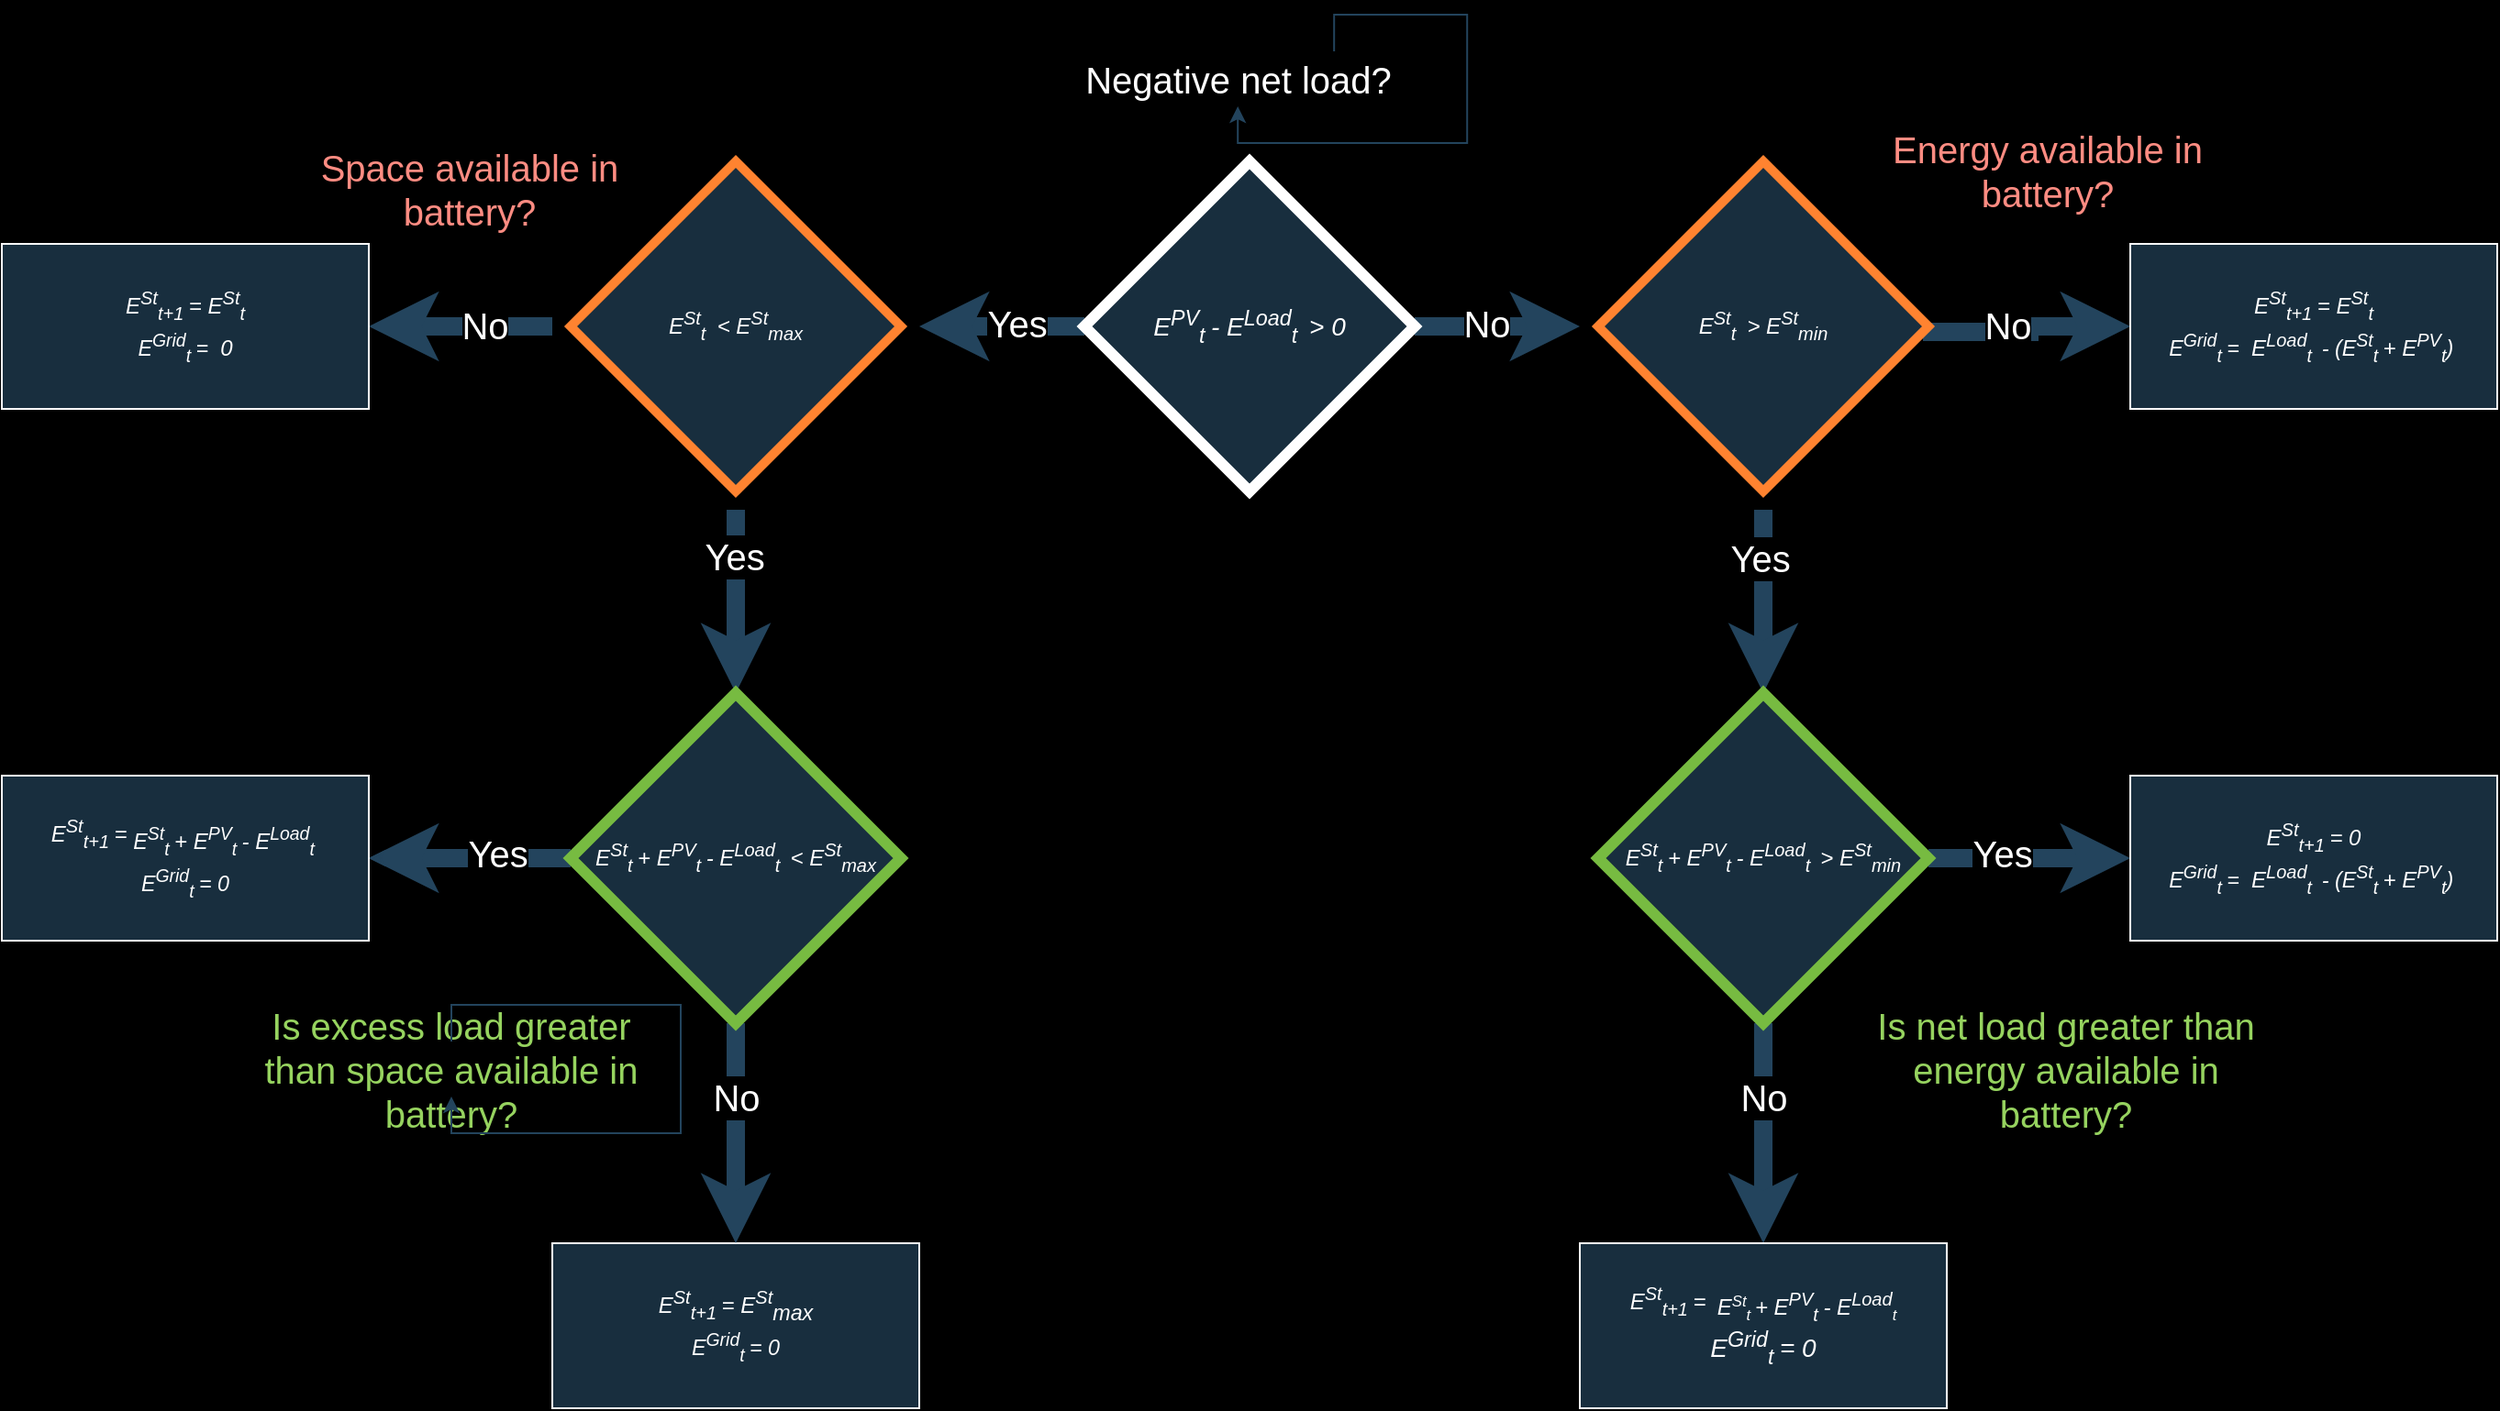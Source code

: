 <mxfile version="21.6.5" type="github">
  <diagram name="Page-1" id="HNknkX7AArUWihxTNY1w">
    <mxGraphModel dx="2261" dy="832" grid="1" gridSize="10" guides="1" tooltips="1" connect="1" arrows="1" fold="1" page="1" pageScale="1" pageWidth="827" pageHeight="1169" background="#000000" math="0" shadow="0">
      <root>
        <mxCell id="0" />
        <mxCell id="1" parent="0" />
        <mxCell id="2dAe46BwtuLTPcBG57BH-10" style="edgeStyle=orthogonalEdgeStyle;rounded=0;orthogonalLoop=1;jettySize=auto;html=1;fontStyle=2;labelBackgroundColor=none;fontColor=default;strokeColor=#23445D;strokeWidth=10;" parent="1" source="2dAe46BwtuLTPcBG57BH-7" target="2dAe46BwtuLTPcBG57BH-9" edge="1">
          <mxGeometry relative="1" as="geometry" />
        </mxCell>
        <mxCell id="yjgdQEFUr55mVdJYSKla-2" value="Yes" style="edgeLabel;html=1;align=center;verticalAlign=middle;resizable=0;points=[];fontColor=#FFFFFF;fontSize=20;labelBackgroundColor=#000000;" vertex="1" connectable="0" parent="2dAe46BwtuLTPcBG57BH-10">
          <mxGeometry x="-0.167" y="-2" relative="1" as="geometry">
            <mxPoint as="offset" />
          </mxGeometry>
        </mxCell>
        <mxCell id="2dAe46BwtuLTPcBG57BH-13" style="edgeStyle=orthogonalEdgeStyle;rounded=0;orthogonalLoop=1;jettySize=auto;html=1;fontStyle=2;labelBackgroundColor=none;fontColor=default;strokeColor=#23445D;strokeWidth=10;" parent="1" source="2dAe46BwtuLTPcBG57BH-7" target="2dAe46BwtuLTPcBG57BH-12" edge="1">
          <mxGeometry relative="1" as="geometry" />
        </mxCell>
        <mxCell id="yjgdQEFUr55mVdJYSKla-1" value="No" style="edgeLabel;html=1;align=center;verticalAlign=middle;resizable=0;points=[];fontColor=#FFFFFF;fontSize=20;labelBackgroundColor=#000000;" vertex="1" connectable="0" parent="2dAe46BwtuLTPcBG57BH-13">
          <mxGeometry x="-0.14" y="2" relative="1" as="geometry">
            <mxPoint as="offset" />
          </mxGeometry>
        </mxCell>
        <mxCell id="2dAe46BwtuLTPcBG57BH-7" value="&lt;font style=&quot;font-size: 14px;&quot;&gt;E&lt;sup style=&quot;border-color: var(--border-color);&quot;&gt;PV&lt;/sup&gt;&lt;sub style=&quot;border-color: var(--border-color);&quot;&gt;t &lt;/sub&gt;&lt;span style=&quot;border-color: var(--border-color);&quot;&gt;-&amp;nbsp;&lt;/span&gt;E&lt;span style=&quot;border-color: var(--border-color);&quot;&gt;&lt;sup&gt;Load&lt;/sup&gt;&lt;/span&gt;&lt;sub style=&quot;border-color: var(--border-color);&quot;&gt;t &amp;nbsp;&lt;/sub&gt;&lt;span style=&quot;border-color: var(--border-color);&quot;&gt;&amp;gt; 0&lt;/span&gt;&lt;/font&gt;" style="rhombus;whiteSpace=wrap;html=1;fontStyle=2;labelBackgroundColor=none;fillColor=#182E3E;strokeColor=#FFFFFF;fontColor=#FFFFFF;strokeWidth=6;" parent="1" vertex="1">
          <mxGeometry x="330" y="210" width="180" height="180" as="geometry" />
        </mxCell>
        <mxCell id="2dAe46BwtuLTPcBG57BH-16" style="edgeStyle=orthogonalEdgeStyle;rounded=0;orthogonalLoop=1;jettySize=auto;html=1;entryX=0.5;entryY=0;entryDx=0;entryDy=0;fontStyle=2;labelBackgroundColor=none;fontColor=default;strokeColor=#23445D;strokeWidth=10;" parent="1" source="2dAe46BwtuLTPcBG57BH-9" target="2dAe46BwtuLTPcBG57BH-26" edge="1">
          <mxGeometry relative="1" as="geometry">
            <mxPoint x="133.59" y="545" as="targetPoint" />
          </mxGeometry>
        </mxCell>
        <mxCell id="yjgdQEFUr55mVdJYSKla-25" style="edgeStyle=orthogonalEdgeStyle;rounded=0;orthogonalLoop=1;jettySize=auto;html=1;entryX=1;entryY=0.5;entryDx=0;entryDy=0;strokeColor=#23445D;strokeWidth=10;" edge="1" parent="1" source="2dAe46BwtuLTPcBG57BH-9" target="yjgdQEFUr55mVdJYSKla-24">
          <mxGeometry relative="1" as="geometry" />
        </mxCell>
        <mxCell id="2dAe46BwtuLTPcBG57BH-9" value="E&lt;sup style=&quot;border-color: var(--border-color);&quot;&gt;St&lt;/sup&gt;&lt;sub style=&quot;border-color: var(--border-color);&quot;&gt;t &lt;/sub&gt;&amp;nbsp;&amp;lt; E&lt;sup style=&quot;border-color: var(--border-color);&quot;&gt;St&lt;/sup&gt;&lt;sub style=&quot;border-color: var(--border-color);&quot;&gt;max&lt;/sub&gt;" style="rhombus;whiteSpace=wrap;html=1;fontStyle=2;labelBackgroundColor=none;fillColor=#182E3E;strokeColor=#FF8330;fontColor=#FFFFFF;perimeterSpacing=10;strokeWidth=5;" parent="1" vertex="1">
          <mxGeometry x="50" y="210" width="180" height="180" as="geometry" />
        </mxCell>
        <mxCell id="2dAe46BwtuLTPcBG57BH-39" style="edgeStyle=orthogonalEdgeStyle;rounded=0;orthogonalLoop=1;jettySize=auto;html=1;entryX=0.5;entryY=0;entryDx=0;entryDy=0;labelBackgroundColor=none;fontColor=default;strokeColor=#23445D;strokeWidth=10;" parent="1" source="2dAe46BwtuLTPcBG57BH-12" target="2dAe46BwtuLTPcBG57BH-22" edge="1">
          <mxGeometry relative="1" as="geometry" />
        </mxCell>
        <mxCell id="yjgdQEFUr55mVdJYSKla-22" style="edgeStyle=orthogonalEdgeStyle;rounded=0;orthogonalLoop=1;jettySize=auto;html=1;strokeColor=#23445D;strokeWidth=10;exitX=0.935;exitY=0.515;exitDx=0;exitDy=0;exitPerimeter=0;entryX=0;entryY=0.5;entryDx=0;entryDy=0;" edge="1" parent="1" source="2dAe46BwtuLTPcBG57BH-12" target="yjgdQEFUr55mVdJYSKla-21">
          <mxGeometry relative="1" as="geometry">
            <mxPoint x="890" y="300" as="targetPoint" />
          </mxGeometry>
        </mxCell>
        <mxCell id="2dAe46BwtuLTPcBG57BH-12" value="E&lt;sup style=&quot;border-color: var(--border-color);&quot;&gt;St&lt;/sup&gt;&lt;sub style=&quot;border-color: var(--border-color);&quot;&gt;t&amp;nbsp;&lt;/sub&gt;&amp;nbsp;&amp;gt; E&lt;sup style=&quot;border-color: var(--border-color);&quot;&gt;St&lt;/sup&gt;&lt;sub style=&quot;border-color: var(--border-color);&quot;&gt;min&lt;/sub&gt;" style="rhombus;whiteSpace=wrap;html=1;fontStyle=2;labelBackgroundColor=none;fillColor=#182E3E;strokeColor=#FF8330;fontColor=#FFFFFF;perimeterSpacing=10;strokeWidth=5;" parent="1" vertex="1">
          <mxGeometry x="610" y="210" width="180" height="180" as="geometry" />
        </mxCell>
        <mxCell id="2dAe46BwtuLTPcBG57BH-42" style="edgeStyle=orthogonalEdgeStyle;rounded=0;orthogonalLoop=1;jettySize=auto;html=1;entryX=0.5;entryY=0;entryDx=0;entryDy=0;labelBackgroundColor=none;fontColor=default;strokeColor=#23445D;strokeWidth=10;" parent="1" source="2dAe46BwtuLTPcBG57BH-22" target="2dAe46BwtuLTPcBG57BH-41" edge="1">
          <mxGeometry relative="1" as="geometry" />
        </mxCell>
        <mxCell id="yjgdQEFUr55mVdJYSKla-11" style="edgeStyle=orthogonalEdgeStyle;rounded=0;orthogonalLoop=1;jettySize=auto;html=1;entryX=0;entryY=0.5;entryDx=0;entryDy=0;strokeColor=#23445D;strokeWidth=10;" edge="1" parent="1" source="2dAe46BwtuLTPcBG57BH-22" target="2dAe46BwtuLTPcBG57BH-45">
          <mxGeometry relative="1" as="geometry" />
        </mxCell>
        <mxCell id="2dAe46BwtuLTPcBG57BH-22" value="&lt;font style=&quot;font-size: 12px;&quot;&gt;E&lt;sup style=&quot;border-color: var(--border-color);&quot;&gt;St&lt;/sup&gt;&lt;sub style=&quot;border-color: var(--border-color);&quot;&gt;t &lt;/sub&gt;&lt;span style=&quot;border-color: var(--border-color);&quot;&gt;+ E&lt;sup style=&quot;border-color: var(--border-color);&quot;&gt;PV&lt;/sup&gt;&lt;sub style=&quot;border-color: var(--border-color);&quot;&gt;t &lt;/sub&gt;-&amp;nbsp;&lt;/span&gt;E&lt;span style=&quot;border-color: var(--border-color);&quot;&gt;&lt;sup&gt;Load&lt;/sup&gt;&lt;/span&gt;&lt;sub style=&quot;border-color: var(--border-color);&quot;&gt;t &amp;nbsp;&lt;/sub&gt;&lt;span style=&quot;border-color: var(--border-color);&quot;&gt;&amp;gt;&amp;nbsp;&lt;/span&gt;&lt;/font&gt;E&lt;sup style=&quot;border-color: var(--border-color);&quot;&gt;St&lt;/sup&gt;&lt;sub style=&quot;border-color: var(--border-color);&quot;&gt;min&lt;/sub&gt;" style="rhombus;whiteSpace=wrap;html=1;fontStyle=2;labelBackgroundColor=none;fillColor=#182E3E;strokeColor=#77bb41;fontColor=#FFFFFF;strokeWidth=6;" parent="1" vertex="1">
          <mxGeometry x="610" y="500" width="180" height="180" as="geometry" />
        </mxCell>
        <mxCell id="2dAe46BwtuLTPcBG57BH-29" value="" style="edgeStyle=orthogonalEdgeStyle;rounded=0;orthogonalLoop=1;jettySize=auto;html=1;fontStyle=2;labelBackgroundColor=none;fontColor=default;strokeColor=#23445D;" parent="1" source="2dAe46BwtuLTPcBG57BH-24" target="2dAe46BwtuLTPcBG57BH-26" edge="1">
          <mxGeometry relative="1" as="geometry" />
        </mxCell>
        <mxCell id="yjgdQEFUr55mVdJYSKla-10" value="" style="edgeStyle=orthogonalEdgeStyle;rounded=0;orthogonalLoop=1;jettySize=auto;html=1;strokeColor=#23445D;" edge="1" parent="1" source="2dAe46BwtuLTPcBG57BH-24" target="2dAe46BwtuLTPcBG57BH-26">
          <mxGeometry relative="1" as="geometry" />
        </mxCell>
        <mxCell id="2dAe46BwtuLTPcBG57BH-24" value="&lt;span&gt;E&lt;sup style=&quot;border-color: var(--border-color);&quot;&gt;St&lt;/sup&gt;&lt;sub style=&quot;border-color: var(--border-color);&quot;&gt;t+1 &lt;/sub&gt;&lt;span style=&quot;border-color: var(--border-color);&quot;&gt;=&amp;nbsp;&lt;/span&gt;E&lt;sup style=&quot;border-color: var(--border-color);&quot;&gt;St&lt;/sup&gt;&lt;/span&gt;&lt;span style=&quot;border-color: var(--border-color); font-size: 14px;&quot;&gt;&lt;sub style=&quot;border-color: var(--border-color);&quot;&gt;&lt;span&gt;max&lt;br&gt;E&lt;sup style=&quot;border-color: var(--border-color);&quot;&gt;Grid&lt;/sup&gt;&lt;sub style=&quot;border-color: var(--border-color);&quot;&gt;t &lt;/sub&gt;= 0&lt;/span&gt;&lt;br&gt;&lt;/sub&gt;&lt;/span&gt;" style="rounded=0;whiteSpace=wrap;html=1;fontStyle=2;labelBackgroundColor=none;fillColor=#182E3E;strokeColor=#FFFFFF;fontColor=#FFFFFF;" parent="1" vertex="1">
          <mxGeometry x="40" y="800" width="200" height="90" as="geometry" />
        </mxCell>
        <mxCell id="2dAe46BwtuLTPcBG57BH-28" style="edgeStyle=orthogonalEdgeStyle;rounded=0;orthogonalLoop=1;jettySize=auto;html=1;fontStyle=2;labelBackgroundColor=none;fontColor=default;strokeColor=#23445D;strokeWidth=10;entryX=0.5;entryY=0;entryDx=0;entryDy=0;" parent="1" source="2dAe46BwtuLTPcBG57BH-26" edge="1" target="2dAe46BwtuLTPcBG57BH-24">
          <mxGeometry relative="1" as="geometry">
            <mxPoint x="134" y="790" as="targetPoint" />
          </mxGeometry>
        </mxCell>
        <mxCell id="2dAe46BwtuLTPcBG57BH-32" style="edgeStyle=orthogonalEdgeStyle;rounded=0;orthogonalLoop=1;jettySize=auto;html=1;entryX=1;entryY=0.5;entryDx=0;entryDy=0;labelBackgroundColor=none;fontColor=default;strokeColor=#23445D;strokeWidth=10;" parent="1" source="2dAe46BwtuLTPcBG57BH-26" target="2dAe46BwtuLTPcBG57BH-34" edge="1">
          <mxGeometry relative="1" as="geometry">
            <mxPoint x="-150" y="585" as="targetPoint" />
          </mxGeometry>
        </mxCell>
        <mxCell id="yjgdQEFUr55mVdJYSKla-18" value="" style="edgeStyle=orthogonalEdgeStyle;rounded=0;orthogonalLoop=1;jettySize=auto;html=1;strokeColor=#23445D;" edge="1" parent="1" source="2dAe46BwtuLTPcBG57BH-26" target="2dAe46BwtuLTPcBG57BH-34">
          <mxGeometry relative="1" as="geometry" />
        </mxCell>
        <mxCell id="2dAe46BwtuLTPcBG57BH-26" value="E&lt;sup style=&quot;border-color: var(--border-color);&quot;&gt;St&lt;/sup&gt;&lt;sub style=&quot;border-color: var(--border-color);&quot;&gt;t&amp;nbsp;&lt;/sub&gt;+ E&lt;sup style=&quot;border-color: var(--border-color);&quot;&gt;PV&lt;/sup&gt;&lt;sub style=&quot;border-color: var(--border-color);&quot;&gt;t&amp;nbsp;&lt;/sub&gt;-&amp;nbsp;E&lt;sup style=&quot;border-color: var(--border-color);&quot;&gt;Load&lt;/sup&gt;&lt;sub style=&quot;border-color: var(--border-color);&quot;&gt;t &amp;nbsp;&lt;/sub&gt;&lt;span style=&quot;border-color: var(--border-color);&quot;&gt;&amp;lt;&amp;nbsp;&lt;/span&gt;E&lt;sup style=&quot;border-color: var(--border-color);&quot;&gt;St&lt;/sup&gt;&lt;sub style=&quot;border-color: var(--border-color);&quot;&gt;max&lt;/sub&gt;" style="rhombus;whiteSpace=wrap;html=1;fontStyle=2;labelBackgroundColor=none;fillColor=#182E3E;strokeColor=#77bb41;fontColor=#FFFFFF;strokeWidth=6;" parent="1" vertex="1">
          <mxGeometry x="50" y="500" width="180" height="180" as="geometry" />
        </mxCell>
        <mxCell id="2dAe46BwtuLTPcBG57BH-34" value="&lt;span&gt;E&lt;sup style=&quot;border-color: var(--border-color);&quot;&gt;St&lt;/sup&gt;&lt;sub style=&quot;border-color: var(--border-color);&quot;&gt;t+1 &lt;/sub&gt;&lt;span style=&quot;border-color: var(--border-color);&quot;&gt;=&amp;nbsp;&lt;/span&gt;&lt;/span&gt;&lt;span style=&quot;border-color: var(--border-color); font-size: 14px;&quot;&gt;&lt;sub style=&quot;border-color: var(--border-color);&quot;&gt;E&lt;sup style=&quot;border-color: var(--border-color);&quot;&gt;St&lt;/sup&gt;&lt;sub style=&quot;border-color: var(--border-color);&quot;&gt;t&amp;nbsp;&lt;/sub&gt;&lt;span style=&quot;font-size: 12px;&quot;&gt;+ E&lt;/span&gt;&lt;sup style=&quot;border-color: var(--border-color);&quot;&gt;PV&lt;/sup&gt;&lt;sub style=&quot;border-color: var(--border-color);&quot;&gt;t&amp;nbsp;&lt;/sub&gt;&lt;span style=&quot;font-size: 12px;&quot;&gt;-&amp;nbsp;E&lt;/span&gt;&lt;sup style=&quot;border-color: var(--border-color);&quot;&gt;Load&lt;/sup&gt;&lt;sub style=&quot;border-color: var(--border-color);&quot;&gt;t&amp;nbsp;&lt;/sub&gt;&lt;span&gt;&lt;br&gt;E&lt;sup style=&quot;border-color: var(--border-color);&quot;&gt;Grid&lt;/sup&gt;&lt;sub style=&quot;border-color: var(--border-color);&quot;&gt;t &lt;/sub&gt;= 0&lt;/span&gt;&lt;br&gt;&lt;/sub&gt;&lt;/span&gt;" style="rounded=0;whiteSpace=wrap;html=1;fontStyle=2;labelBackgroundColor=none;fillColor=#182E3E;strokeColor=#FFFFFF;fontColor=#FFFFFF;" parent="1" vertex="1">
          <mxGeometry x="-260" y="545" width="200" height="90" as="geometry" />
        </mxCell>
        <mxCell id="2dAe46BwtuLTPcBG57BH-41" value="&lt;span&gt;E&lt;sup style=&quot;border-color: var(--border-color);&quot;&gt;St&lt;/sup&gt;&lt;sub style=&quot;border-color: var(--border-color);&quot;&gt;t+1 &lt;/sub&gt;&lt;span style=&quot;border-color: var(--border-color);&quot;&gt;=&amp;nbsp;&lt;/span&gt;&lt;/span&gt;&lt;span style=&quot;border-color: var(--border-color);&quot;&gt;&lt;sub style=&quot;border-color: var(--border-color);&quot;&gt;&amp;nbsp;&lt;span style=&quot;font-size: 12px;&quot;&gt;E&lt;/span&gt;&lt;sup style=&quot;border-color: var(--border-color);&quot;&gt;St&lt;/sup&gt;&lt;sub style=&quot;border-color: var(--border-color);&quot;&gt;t&amp;nbsp;&lt;/sub&gt;&lt;span style=&quot;border-color: var(--border-color); font-size: 12px;&quot;&gt;+ E&lt;sup style=&quot;border-color: var(--border-color);&quot;&gt;PV&lt;/sup&gt;&lt;sub style=&quot;border-color: var(--border-color);&quot;&gt;t&amp;nbsp;&lt;/sub&gt;-&amp;nbsp;&lt;/span&gt;&lt;span style=&quot;font-size: 12px;&quot;&gt;E&lt;/span&gt;&lt;span style=&quot;border-color: var(--border-color); font-size: 12px;&quot;&gt;&lt;sup style=&quot;border-color: var(--border-color);&quot;&gt;Load&lt;/sup&gt;&lt;/span&gt;&lt;sub style=&quot;border-color: var(--border-color);&quot;&gt;t&lt;/sub&gt;&lt;span style=&quot;font-size: 14px;&quot;&gt;&lt;br&gt;E&lt;sup style=&quot;border-color: var(--border-color);&quot;&gt;Grid&lt;/sup&gt;&lt;sub style=&quot;border-color: var(--border-color);&quot;&gt;t &lt;/sub&gt;= 0&lt;/span&gt;&lt;br&gt;&lt;/sub&gt;&lt;/span&gt;" style="rounded=0;whiteSpace=wrap;html=1;fontStyle=2;labelBackgroundColor=none;fillColor=#182E3E;strokeColor=#FFFFFF;fontColor=#FFFFFF;" parent="1" vertex="1">
          <mxGeometry x="600" y="800" width="200" height="90" as="geometry" />
        </mxCell>
        <mxCell id="2dAe46BwtuLTPcBG57BH-45" value="&lt;span&gt;E&lt;sup style=&quot;border-color: var(--border-color);&quot;&gt;St&lt;/sup&gt;&lt;sub style=&quot;border-color: var(--border-color);&quot;&gt;t+1 &lt;/sub&gt;&lt;span style=&quot;border-color: var(--border-color);&quot;&gt;= 0&lt;/span&gt;&lt;/span&gt;&lt;span style=&quot;border-color: var(--border-color); font-size: 14px;&quot;&gt;&lt;sub style=&quot;border-color: var(--border-color);&quot;&gt;&lt;span&gt;&lt;br&gt;E&lt;sup style=&quot;border-color: var(--border-color);&quot;&gt;Grid&lt;/sup&gt;&lt;sub style=&quot;border-color: var(--border-color);&quot;&gt;t &lt;/sub&gt;=&amp;nbsp;&lt;/span&gt;&lt;span style=&quot;border-color: var(--border-color); font-size: 12px;&quot;&gt;&amp;nbsp;&lt;/span&gt;&lt;span style=&quot;font-size: 12px;&quot;&gt;E&lt;/span&gt;&lt;span style=&quot;border-color: var(--border-color); font-size: 12px;&quot;&gt;&lt;sup style=&quot;border-color: var(--border-color);&quot;&gt;Load&lt;/sup&gt;&lt;/span&gt;&lt;sub style=&quot;border-color: var(--border-color);&quot;&gt;t &amp;nbsp;&lt;/sub&gt;- (E&lt;sup style=&quot;border-color: var(--border-color);&quot;&gt;St&lt;/sup&gt;&lt;sub style=&quot;border-color: var(--border-color);&quot;&gt;t&amp;nbsp;&lt;/sub&gt;&lt;span style=&quot;border-color: var(--border-color); font-size: 12px;&quot;&gt;+ E&lt;sup style=&quot;border-color: var(--border-color);&quot;&gt;PV&lt;/sup&gt;&lt;sub style=&quot;border-color: var(--border-color);&quot;&gt;t&lt;/sub&gt;&lt;/span&gt;)&lt;span style=&quot;border-color: var(--border-color); font-size: 12px;&quot;&gt;&lt;sub style=&quot;border-color: var(--border-color);&quot;&gt;&amp;nbsp;&lt;/sub&gt;&lt;/span&gt;&lt;br&gt;&lt;/sub&gt;&lt;/span&gt;" style="rounded=0;whiteSpace=wrap;html=1;fontStyle=2;labelBackgroundColor=none;fillColor=#182E3E;strokeColor=#FFFFFF;fontColor=#FFFFFF;" parent="1" vertex="1">
          <mxGeometry x="900" y="545" width="200" height="90" as="geometry" />
        </mxCell>
        <mxCell id="tpE4AOjTWwSBI5HZXIp6-1" value="Is net load greater than energy available in battery?" style="text;strokeColor=none;align=center;fillColor=none;html=1;verticalAlign=middle;whiteSpace=wrap;rounded=0;labelBackgroundColor=none;fontColor=#96d35f;fontSize=20;fontStyle=0" parent="1" vertex="1">
          <mxGeometry x="760" y="690" width="210" height="30" as="geometry" />
        </mxCell>
        <mxCell id="tpE4AOjTWwSBI5HZXIp6-2" value="Energy available in battery?" style="text;strokeColor=none;align=center;fillColor=none;html=1;verticalAlign=middle;whiteSpace=wrap;rounded=0;labelBackgroundColor=none;fontColor=#ff8c82;fontSize=20;" parent="1" vertex="1">
          <mxGeometry x="750" y="200" width="210" height="30" as="geometry" />
        </mxCell>
        <mxCell id="tpE4AOjTWwSBI5HZXIp6-3" value="Space available in battery?" style="text;strokeColor=none;align=center;fillColor=none;html=1;verticalAlign=middle;whiteSpace=wrap;rounded=0;labelBackgroundColor=none;fontColor=#ff8c82;fontSize=20;" parent="1" vertex="1">
          <mxGeometry x="-110" y="210" width="210" height="30" as="geometry" />
        </mxCell>
        <mxCell id="tpE4AOjTWwSBI5HZXIp6-4" value="Is excess load greater than space available in battery?" style="text;strokeColor=none;align=center;fillColor=none;html=1;verticalAlign=middle;whiteSpace=wrap;rounded=0;labelBackgroundColor=none;fontColor=#96d35f;fontSize=20;fontStyle=0" parent="1" vertex="1">
          <mxGeometry x="-120" y="690" width="210" height="30" as="geometry" />
        </mxCell>
        <mxCell id="yjgdQEFUr55mVdJYSKla-7" value="Yes" style="edgeLabel;html=1;align=center;verticalAlign=middle;resizable=0;points=[];fontColor=#FFFFFF;fontSize=20;labelBackgroundColor=#000000;" vertex="1" connectable="0" parent="1">
          <mxGeometry x="840" y="590" as="geometry">
            <mxPoint x="-10" y="-3" as="offset" />
          </mxGeometry>
        </mxCell>
        <mxCell id="yjgdQEFUr55mVdJYSKla-8" value="No" style="edgeLabel;html=1;align=center;verticalAlign=middle;resizable=0;points=[];fontColor=#FFFFFF;fontSize=20;labelBackgroundColor=#000000;" vertex="1" connectable="0" parent="1">
          <mxGeometry x="140.0" y="720" as="geometry" />
        </mxCell>
        <mxCell id="yjgdQEFUr55mVdJYSKla-12" style="edgeStyle=orthogonalEdgeStyle;rounded=0;orthogonalLoop=1;jettySize=auto;html=1;exitX=0.5;exitY=0;exitDx=0;exitDy=0;strokeColor=#23445D;" edge="1" parent="1" source="tpE4AOjTWwSBI5HZXIp6-4" target="tpE4AOjTWwSBI5HZXIp6-4">
          <mxGeometry relative="1" as="geometry" />
        </mxCell>
        <mxCell id="yjgdQEFUr55mVdJYSKla-14" value="No" style="edgeLabel;html=1;align=center;verticalAlign=middle;resizable=0;points=[];fontColor=#FFFFFF;fontSize=20;labelBackgroundColor=#000000;" vertex="1" connectable="0" parent="1">
          <mxGeometry x="700" y="720" as="geometry" />
        </mxCell>
        <mxCell id="yjgdQEFUr55mVdJYSKla-15" value="Negative net load?" style="text;strokeColor=none;align=center;fillColor=none;html=1;verticalAlign=middle;whiteSpace=wrap;rounded=0;labelBackgroundColor=none;fontColor=#FFFFFF;fontSize=20;" vertex="1" parent="1">
          <mxGeometry x="308.59" y="150" width="210" height="30" as="geometry" />
        </mxCell>
        <mxCell id="yjgdQEFUr55mVdJYSKla-16" style="edgeStyle=orthogonalEdgeStyle;rounded=0;orthogonalLoop=1;jettySize=auto;html=1;exitX=0.75;exitY=0;exitDx=0;exitDy=0;strokeColor=#23445D;" edge="1" parent="1" source="yjgdQEFUr55mVdJYSKla-15" target="yjgdQEFUr55mVdJYSKla-15">
          <mxGeometry relative="1" as="geometry" />
        </mxCell>
        <mxCell id="yjgdQEFUr55mVdJYSKla-17" value="Yes" style="edgeLabel;html=1;align=center;verticalAlign=middle;resizable=0;points=[];fontColor=#FFFFFF;fontSize=20;labelBackgroundColor=#000000;" vertex="1" connectable="0" parent="1">
          <mxGeometry x="20" y="590" as="geometry">
            <mxPoint x="-10" y="-3" as="offset" />
          </mxGeometry>
        </mxCell>
        <mxCell id="yjgdQEFUr55mVdJYSKla-19" value="Yes" style="edgeLabel;html=1;align=center;verticalAlign=middle;resizable=0;points=[];fontColor=#FFFFFF;fontSize=20;labelBackgroundColor=#000000;" vertex="1" connectable="0" parent="1">
          <mxGeometry x="640" y="720" as="geometry">
            <mxPoint x="58" y="-294" as="offset" />
          </mxGeometry>
        </mxCell>
        <mxCell id="yjgdQEFUr55mVdJYSKla-20" value="Yes" style="edgeLabel;html=1;align=center;verticalAlign=middle;resizable=0;points=[];fontColor=#FFFFFF;fontSize=20;labelBackgroundColor=#000000;" vertex="1" connectable="0" parent="1">
          <mxGeometry x="150.0" y="740" as="geometry">
            <mxPoint x="-11" y="-315" as="offset" />
          </mxGeometry>
        </mxCell>
        <mxCell id="yjgdQEFUr55mVdJYSKla-21" value="E&lt;sup style=&quot;border-color: var(--border-color);&quot;&gt;St&lt;/sup&gt;&lt;sub style=&quot;border-color: var(--border-color);&quot;&gt;t+1 &lt;/sub&gt;= E&lt;sup style=&quot;border-color: var(--border-color);&quot;&gt;St&lt;/sup&gt;&lt;sub style=&quot;border-color: var(--border-color);&quot;&gt;t&lt;/sub&gt;&lt;span style=&quot;border-color: var(--border-color); font-size: 14px;&quot;&gt;&lt;sub style=&quot;border-color: var(--border-color);&quot;&gt;&lt;span&gt;&lt;br&gt;E&lt;sup style=&quot;border-color: var(--border-color);&quot;&gt;Grid&lt;/sup&gt;&lt;sub style=&quot;border-color: var(--border-color);&quot;&gt;t &lt;/sub&gt;=&amp;nbsp;&lt;/span&gt;&lt;span style=&quot;border-color: var(--border-color); font-size: 12px;&quot;&gt;&amp;nbsp;&lt;/span&gt;&lt;span style=&quot;font-size: 12px;&quot;&gt;E&lt;/span&gt;&lt;span style=&quot;border-color: var(--border-color); font-size: 12px;&quot;&gt;&lt;sup style=&quot;border-color: var(--border-color);&quot;&gt;Load&lt;/sup&gt;&lt;/span&gt;&lt;sub style=&quot;border-color: var(--border-color);&quot;&gt;t &amp;nbsp;&lt;/sub&gt;- (E&lt;sup style=&quot;border-color: var(--border-color);&quot;&gt;St&lt;/sup&gt;&lt;sub style=&quot;border-color: var(--border-color);&quot;&gt;t&amp;nbsp;&lt;/sub&gt;&lt;span style=&quot;border-color: var(--border-color); font-size: 12px;&quot;&gt;+ E&lt;sup style=&quot;border-color: var(--border-color);&quot;&gt;PV&lt;/sup&gt;&lt;sub style=&quot;border-color: var(--border-color);&quot;&gt;t&lt;/sub&gt;&lt;/span&gt;)&lt;span style=&quot;border-color: var(--border-color); font-size: 12px;&quot;&gt;&lt;sub style=&quot;border-color: var(--border-color);&quot;&gt;&amp;nbsp;&lt;/sub&gt;&lt;/span&gt;&lt;br&gt;&lt;/sub&gt;&lt;/span&gt;" style="rounded=0;whiteSpace=wrap;html=1;fontStyle=2;labelBackgroundColor=none;fillColor=#182E3E;strokeColor=#FFFFFF;fontColor=#FFFFFF;" vertex="1" parent="1">
          <mxGeometry x="900" y="255" width="200" height="90" as="geometry" />
        </mxCell>
        <mxCell id="yjgdQEFUr55mVdJYSKla-23" value="No" style="edgeLabel;html=1;align=center;verticalAlign=middle;resizable=0;points=[];fontColor=#FFFFFF;fontSize=20;labelBackgroundColor=#000000;" vertex="1" connectable="0" parent="1">
          <mxGeometry x="840" y="300" as="geometry">
            <mxPoint x="-7" y="-1" as="offset" />
          </mxGeometry>
        </mxCell>
        <mxCell id="yjgdQEFUr55mVdJYSKla-24" value="E&lt;sup style=&quot;border-color: var(--border-color);&quot;&gt;St&lt;/sup&gt;&lt;sub style=&quot;border-color: var(--border-color);&quot;&gt;t+1 &lt;/sub&gt;= E&lt;sup style=&quot;border-color: var(--border-color);&quot;&gt;St&lt;/sup&gt;&lt;sub style=&quot;border-color: var(--border-color);&quot;&gt;t&lt;/sub&gt;&lt;span style=&quot;border-color: var(--border-color); font-size: 14px;&quot;&gt;&lt;sub style=&quot;border-color: var(--border-color);&quot;&gt;&lt;span&gt;&lt;br&gt;E&lt;sup style=&quot;border-color: var(--border-color);&quot;&gt;Grid&lt;/sup&gt;&lt;sub style=&quot;border-color: var(--border-color);&quot;&gt;t &lt;/sub&gt;=&amp;nbsp;&lt;/span&gt;&lt;span style=&quot;border-color: var(--border-color); font-size: 12px;&quot;&gt;&amp;nbsp;0&lt;/span&gt;&lt;br&gt;&lt;/sub&gt;&lt;/span&gt;" style="rounded=0;whiteSpace=wrap;html=1;fontStyle=2;labelBackgroundColor=none;fillColor=#182E3E;strokeColor=#FFFFFF;fontColor=#FFFFFF;" vertex="1" parent="1">
          <mxGeometry x="-260" y="255" width="200" height="90" as="geometry" />
        </mxCell>
        <mxCell id="yjgdQEFUr55mVdJYSKla-26" value="No" style="edgeLabel;html=1;align=center;verticalAlign=middle;resizable=0;points=[];fontColor=#FFFFFF;fontSize=20;labelBackgroundColor=#000000;" vertex="1" connectable="0" parent="1">
          <mxGeometry x="10" y="300" as="geometry">
            <mxPoint x="-7" y="-1" as="offset" />
          </mxGeometry>
        </mxCell>
      </root>
    </mxGraphModel>
  </diagram>
</mxfile>
